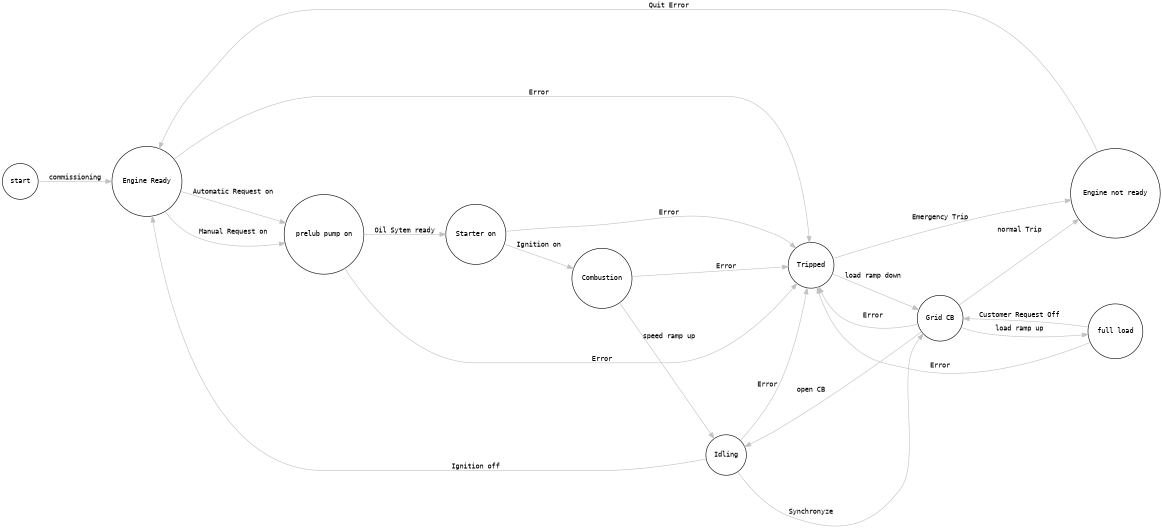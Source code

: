digraph G {
    graph [rankdir=LR labelfontcolor=red fontname="monospace" nodesep=1.0 size="7.75,10.25"]
    node [fontname="monospace" fontsize=11]
    edge [fontname="monospace" color="grey" fontsize=11]
    
    q0 [label="start" shape="circle"]
    q1 [label="Engine Ready" shape="circle"]
    q2 [label="prelub pump on" shape="circle"]
    q3 [label="Starter on" shape="circle"]
    q4 [label="Combustion" shape="circle"]
    q5 [label="Idling" shape="circle"]
    q6 [label="Grid CB" shape="circle"]
    q7 [label="full load" shape="circle"]
    q8 [label="Tripped" shape="circle"]
    q9 [label="Engine not ready" shape="circle"]

 
    q0 -> q1 [label="commissioning"]
    q1 -> q2 [label="Automatic Request on"]
    q1 -> q2 [label="Manual Request on"]
    q2 -> q3 [label="Oil Sytem ready"]
    q3 -> q4 [label="Ignition on"]
    q4 -> q5 [label="speed ramp up"]
    q5 -> q6 [label="Synchronyze"]
    q6 -> q7 [label="load ramp up"]
    q8 -> q9 [label="Emergency Trip"]
    q8 -> q6 [label="load ramp down"]
    q6 -> q9 [label="normal Trip"]
    q7 -> q6 [label="Customer Request Off"]
    q6 -> q5 [label="open CB"]
    q5 -> q1 [label="Ignition off"]

    q1 -> q8 [label="Error"]
    q2 -> q8 [label="Error"]
    q3 -> q8 [label="Error"]
    q4 -> q8 [label="Error"]
    q5 -> q8 [label="Error"]
    q6 -> q8 [label="Error"]
    q7 -> q8 [label="Error"]
    q9 -> q1 [label="Quit Error"]
}
